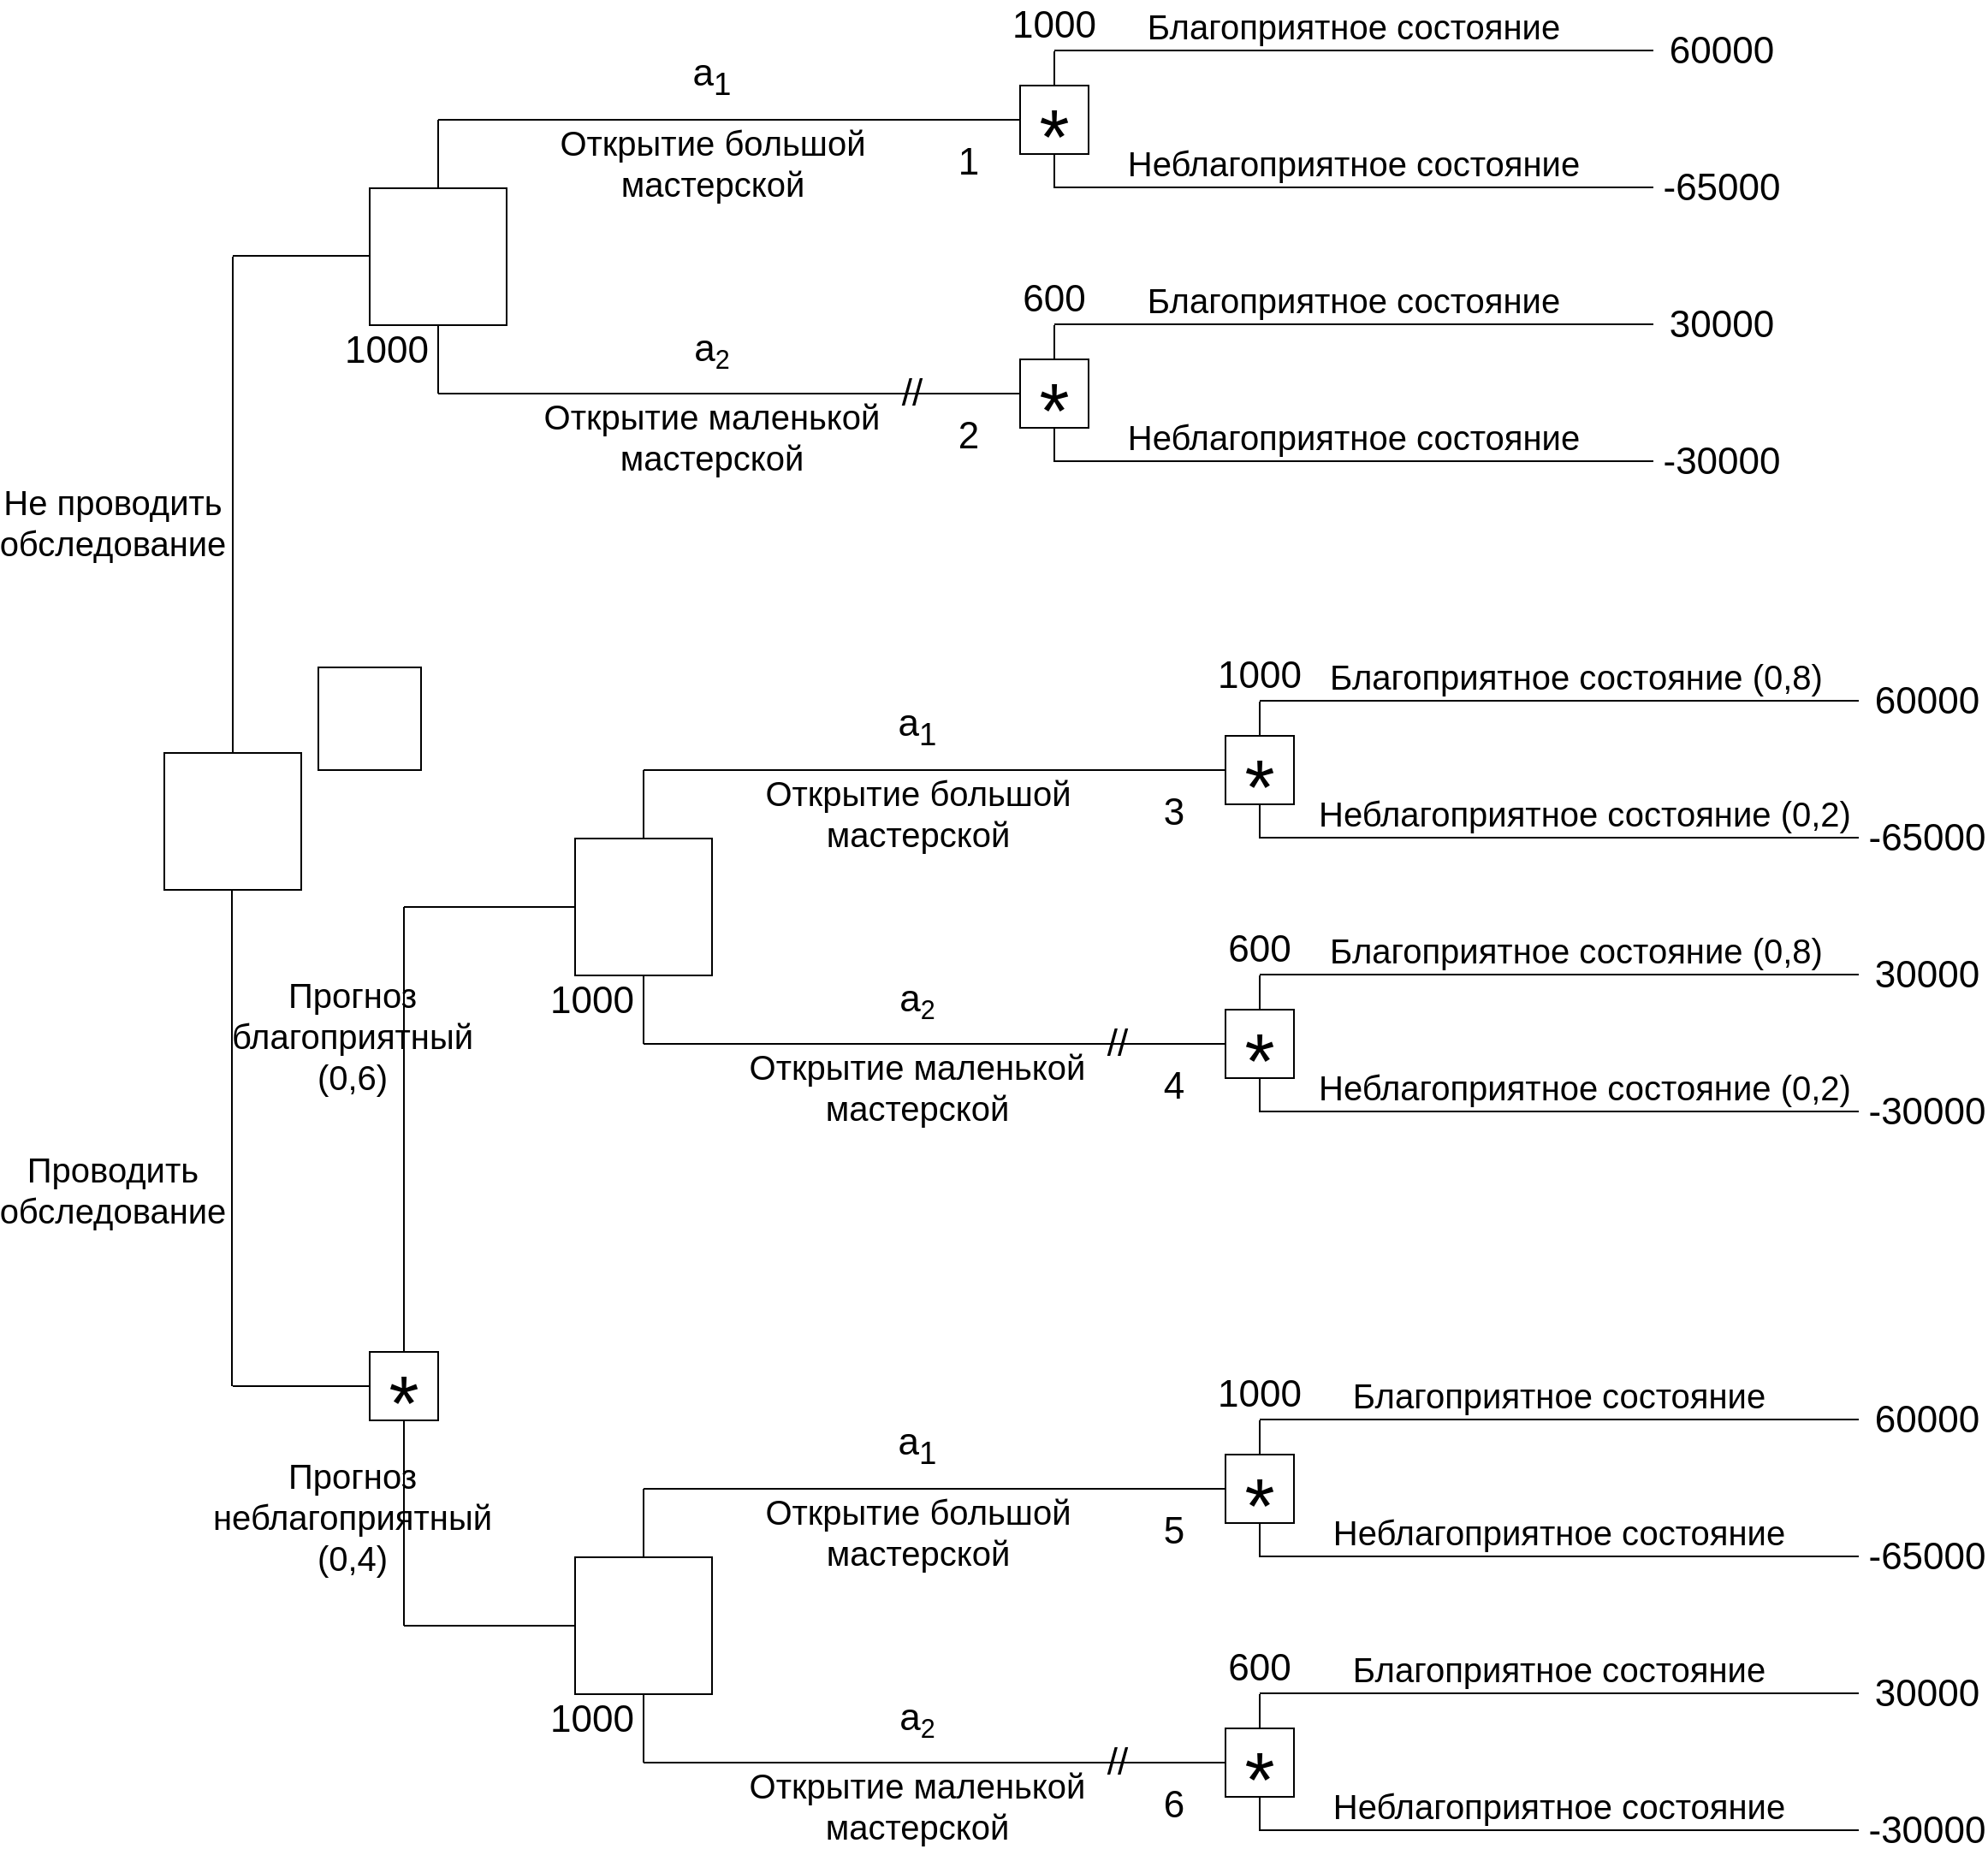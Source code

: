 <mxfile version="21.2.2" type="github">
  <diagram name="Страница 1" id="u-sbfwJLnuA_nyr79iu4">
    <mxGraphModel dx="1882" dy="1715" grid="1" gridSize="10" guides="1" tooltips="1" connect="1" arrows="1" fold="1" page="1" pageScale="1" pageWidth="827" pageHeight="1169" math="0" shadow="0">
      <root>
        <mxCell id="0" />
        <mxCell id="1" parent="0" />
        <mxCell id="143vvhO9jWTRz-17te7v-1" value="" style="whiteSpace=wrap;html=1;aspect=fixed;" vertex="1" parent="1">
          <mxGeometry x="200" y="360" width="80" height="80" as="geometry" />
        </mxCell>
        <mxCell id="143vvhO9jWTRz-17te7v-2" value="" style="whiteSpace=wrap;html=1;aspect=fixed;fontSize=30;" vertex="1" parent="1">
          <mxGeometry x="580" y="300" width="40" height="40" as="geometry" />
        </mxCell>
        <mxCell id="143vvhO9jWTRz-17te7v-3" value="" style="whiteSpace=wrap;html=1;aspect=fixed;" vertex="1" parent="1">
          <mxGeometry x="580" y="460" width="40" height="40" as="geometry" />
        </mxCell>
        <mxCell id="143vvhO9jWTRz-17te7v-4" value="" style="endArrow=none;html=1;rounded=0;" edge="1" parent="1">
          <mxGeometry width="50" height="50" relative="1" as="geometry">
            <mxPoint x="240" y="360" as="sourcePoint" />
            <mxPoint x="240" y="320" as="targetPoint" />
          </mxGeometry>
        </mxCell>
        <mxCell id="143vvhO9jWTRz-17te7v-5" value="" style="endArrow=none;html=1;rounded=0;entryX=0;entryY=0.5;entryDx=0;entryDy=0;" edge="1" parent="1" target="143vvhO9jWTRz-17te7v-2">
          <mxGeometry width="50" height="50" relative="1" as="geometry">
            <mxPoint x="240" y="320" as="sourcePoint" />
            <mxPoint x="290" y="270" as="targetPoint" />
          </mxGeometry>
        </mxCell>
        <mxCell id="143vvhO9jWTRz-17te7v-6" value="" style="endArrow=none;html=1;rounded=0;" edge="1" parent="1">
          <mxGeometry width="50" height="50" relative="1" as="geometry">
            <mxPoint x="240" y="480" as="sourcePoint" />
            <mxPoint x="240" y="440" as="targetPoint" />
          </mxGeometry>
        </mxCell>
        <mxCell id="143vvhO9jWTRz-17te7v-7" value="" style="endArrow=none;html=1;rounded=0;entryX=0;entryY=0.5;entryDx=0;entryDy=0;" edge="1" parent="1" target="143vvhO9jWTRz-17te7v-3">
          <mxGeometry width="50" height="50" relative="1" as="geometry">
            <mxPoint x="240" y="480" as="sourcePoint" />
            <mxPoint x="290" y="430" as="targetPoint" />
          </mxGeometry>
        </mxCell>
        <mxCell id="143vvhO9jWTRz-17te7v-8" value="" style="endArrow=none;html=1;rounded=0;" edge="1" parent="1">
          <mxGeometry width="50" height="50" relative="1" as="geometry">
            <mxPoint x="600" y="279.5" as="sourcePoint" />
            <mxPoint x="950" y="279.5" as="targetPoint" />
          </mxGeometry>
        </mxCell>
        <mxCell id="143vvhO9jWTRz-17te7v-9" value="" style="endArrow=none;html=1;rounded=0;" edge="1" parent="1">
          <mxGeometry width="50" height="50" relative="1" as="geometry">
            <mxPoint x="600" y="359.5" as="sourcePoint" />
            <mxPoint x="950" y="359.5" as="targetPoint" />
          </mxGeometry>
        </mxCell>
        <mxCell id="143vvhO9jWTRz-17te7v-10" value="" style="endArrow=none;html=1;rounded=0;" edge="1" parent="1">
          <mxGeometry width="50" height="50" relative="1" as="geometry">
            <mxPoint x="600" y="439.5" as="sourcePoint" />
            <mxPoint x="950" y="439.5" as="targetPoint" />
          </mxGeometry>
        </mxCell>
        <mxCell id="143vvhO9jWTRz-17te7v-11" value="" style="endArrow=none;html=1;rounded=0;" edge="1" parent="1">
          <mxGeometry width="50" height="50" relative="1" as="geometry">
            <mxPoint x="600" y="519.5" as="sourcePoint" />
            <mxPoint x="950" y="519.5" as="targetPoint" />
          </mxGeometry>
        </mxCell>
        <mxCell id="143vvhO9jWTRz-17te7v-12" value="" style="endArrow=none;html=1;rounded=0;exitX=0.5;exitY=0;exitDx=0;exitDy=0;" edge="1" parent="1" source="143vvhO9jWTRz-17te7v-3">
          <mxGeometry width="50" height="50" relative="1" as="geometry">
            <mxPoint x="550" y="490" as="sourcePoint" />
            <mxPoint x="600" y="440" as="targetPoint" />
          </mxGeometry>
        </mxCell>
        <mxCell id="143vvhO9jWTRz-17te7v-13" value="" style="endArrow=none;html=1;rounded=0;exitX=0.5;exitY=1;exitDx=0;exitDy=0;" edge="1" parent="1" source="143vvhO9jWTRz-17te7v-3">
          <mxGeometry width="50" height="50" relative="1" as="geometry">
            <mxPoint x="550" y="570" as="sourcePoint" />
            <mxPoint x="600" y="520" as="targetPoint" />
          </mxGeometry>
        </mxCell>
        <mxCell id="143vvhO9jWTRz-17te7v-14" value="" style="endArrow=none;html=1;rounded=0;exitX=0.5;exitY=0;exitDx=0;exitDy=0;" edge="1" parent="1" source="143vvhO9jWTRz-17te7v-2">
          <mxGeometry width="50" height="50" relative="1" as="geometry">
            <mxPoint x="550" y="330" as="sourcePoint" />
            <mxPoint x="600" y="280" as="targetPoint" />
          </mxGeometry>
        </mxCell>
        <mxCell id="143vvhO9jWTRz-17te7v-15" value="" style="endArrow=none;html=1;rounded=0;exitX=0.5;exitY=1;exitDx=0;exitDy=0;" edge="1" parent="1" source="143vvhO9jWTRz-17te7v-2">
          <mxGeometry width="50" height="50" relative="1" as="geometry">
            <mxPoint x="550" y="410" as="sourcePoint" />
            <mxPoint x="600" y="360" as="targetPoint" />
          </mxGeometry>
        </mxCell>
        <mxCell id="143vvhO9jWTRz-17te7v-16" value="&lt;span style=&quot;font-size: 20px;&quot;&gt;Благоприятное состояние&lt;/span&gt;" style="text;html=1;strokeColor=none;fillColor=none;align=center;verticalAlign=middle;whiteSpace=wrap;rounded=0;" vertex="1" parent="1">
          <mxGeometry x="630" y="250" width="290" height="30" as="geometry" />
        </mxCell>
        <mxCell id="143vvhO9jWTRz-17te7v-17" value="&lt;span style=&quot;font-size: 20px;&quot;&gt;Благоприятное состояние&lt;/span&gt;" style="text;html=1;strokeColor=none;fillColor=none;align=center;verticalAlign=middle;whiteSpace=wrap;rounded=0;" vertex="1" parent="1">
          <mxGeometry x="630" y="410" width="290" height="30" as="geometry" />
        </mxCell>
        <mxCell id="143vvhO9jWTRz-17te7v-18" value="&lt;span style=&quot;font-size: 20px;&quot;&gt;Неблагоприятное состояние&lt;/span&gt;" style="text;html=1;strokeColor=none;fillColor=none;align=center;verticalAlign=middle;whiteSpace=wrap;rounded=0;" vertex="1" parent="1">
          <mxGeometry x="630" y="330" width="290" height="30" as="geometry" />
        </mxCell>
        <mxCell id="143vvhO9jWTRz-17te7v-19" value="&lt;span style=&quot;font-size: 20px;&quot;&gt;Неблагоприятное состояние&lt;/span&gt;" style="text;html=1;strokeColor=none;fillColor=none;align=center;verticalAlign=middle;whiteSpace=wrap;rounded=0;" vertex="1" parent="1">
          <mxGeometry x="630" y="490" width="290" height="30" as="geometry" />
        </mxCell>
        <mxCell id="143vvhO9jWTRz-17te7v-20" value="&lt;span style=&quot;font-size: 20px;&quot;&gt;Открытие большой мастерской&lt;/span&gt;" style="text;html=1;strokeColor=none;fillColor=none;align=center;verticalAlign=middle;whiteSpace=wrap;rounded=0;fontSize=20;" vertex="1" parent="1">
          <mxGeometry x="253.5" y="330" width="293" height="30" as="geometry" />
        </mxCell>
        <mxCell id="143vvhO9jWTRz-17te7v-21" value="&lt;span style=&quot;font-size: 20px;&quot;&gt;Открытие маленькой мастерской&lt;/span&gt;" style="text;html=1;strokeColor=none;fillColor=none;align=center;verticalAlign=middle;whiteSpace=wrap;rounded=0;" vertex="1" parent="1">
          <mxGeometry x="270" y="490" width="260" height="30" as="geometry" />
        </mxCell>
        <mxCell id="143vvhO9jWTRz-17te7v-22" value="*" style="text;html=1;strokeColor=none;fillColor=none;align=center;verticalAlign=middle;whiteSpace=wrap;rounded=0;fontSize=45;" vertex="1" parent="1">
          <mxGeometry x="570" y="310" width="60" height="40" as="geometry" />
        </mxCell>
        <mxCell id="143vvhO9jWTRz-17te7v-23" value="*" style="text;html=1;strokeColor=none;fillColor=none;align=center;verticalAlign=middle;whiteSpace=wrap;rounded=0;fontSize=45;" vertex="1" parent="1">
          <mxGeometry x="570" y="470" width="60" height="40" as="geometry" />
        </mxCell>
        <mxCell id="143vvhO9jWTRz-17te7v-24" value="1" style="text;html=1;strokeColor=none;fillColor=none;align=center;verticalAlign=middle;whiteSpace=wrap;rounded=0;fontSize=22;" vertex="1" parent="1">
          <mxGeometry x="520" y="330" width="60" height="30" as="geometry" />
        </mxCell>
        <mxCell id="143vvhO9jWTRz-17te7v-25" value="2" style="text;html=1;strokeColor=none;fillColor=none;align=center;verticalAlign=middle;whiteSpace=wrap;rounded=0;fontSize=22;" vertex="1" parent="1">
          <mxGeometry x="520" y="490" width="60" height="30" as="geometry" />
        </mxCell>
        <mxCell id="143vvhO9jWTRz-17te7v-26" value="a&lt;sub&gt;1&lt;/sub&gt;" style="text;html=1;strokeColor=none;fillColor=none;align=center;verticalAlign=middle;whiteSpace=wrap;rounded=0;fontSize=22;" vertex="1" parent="1">
          <mxGeometry x="370" y="280" width="60" height="30" as="geometry" />
        </mxCell>
        <mxCell id="143vvhO9jWTRz-17te7v-27" value="a&lt;span style=&quot;font-size: 18.333px;&quot;&gt;&lt;sub&gt;2&lt;/sub&gt;&lt;/span&gt;" style="text;html=1;strokeColor=none;fillColor=none;align=center;verticalAlign=middle;whiteSpace=wrap;rounded=0;fontSize=22;" vertex="1" parent="1">
          <mxGeometry x="370" y="440" width="60" height="30" as="geometry" />
        </mxCell>
        <mxCell id="143vvhO9jWTRz-17te7v-28" value="60000" style="text;html=1;strokeColor=none;fillColor=none;align=center;verticalAlign=middle;whiteSpace=wrap;rounded=0;fontSize=22;" vertex="1" parent="1">
          <mxGeometry x="960" y="260" width="60" height="40" as="geometry" />
        </mxCell>
        <mxCell id="143vvhO9jWTRz-17te7v-29" value="-65000" style="text;html=1;strokeColor=none;fillColor=none;align=center;verticalAlign=middle;whiteSpace=wrap;rounded=0;fontSize=22;" vertex="1" parent="1">
          <mxGeometry x="960" y="340" width="60" height="40" as="geometry" />
        </mxCell>
        <mxCell id="143vvhO9jWTRz-17te7v-30" value="30000" style="text;html=1;strokeColor=none;fillColor=none;align=center;verticalAlign=middle;whiteSpace=wrap;rounded=0;fontSize=22;" vertex="1" parent="1">
          <mxGeometry x="960" y="420" width="60" height="40" as="geometry" />
        </mxCell>
        <mxCell id="143vvhO9jWTRz-17te7v-31" value="-30000" style="text;html=1;strokeColor=none;fillColor=none;align=center;verticalAlign=middle;whiteSpace=wrap;rounded=0;fontSize=22;" vertex="1" parent="1">
          <mxGeometry x="960" y="500" width="60" height="40" as="geometry" />
        </mxCell>
        <mxCell id="143vvhO9jWTRz-17te7v-32" value="1000" style="text;html=1;strokeColor=none;fillColor=none;align=center;verticalAlign=middle;whiteSpace=wrap;rounded=0;fontSize=22;" vertex="1" parent="1">
          <mxGeometry x="180" y="440" width="60" height="30" as="geometry" />
        </mxCell>
        <mxCell id="143vvhO9jWTRz-17te7v-33" value="1000" style="text;html=1;strokeColor=none;fillColor=none;align=center;verticalAlign=middle;whiteSpace=wrap;rounded=0;fontSize=22;" vertex="1" parent="1">
          <mxGeometry x="570" y="250" width="60" height="30" as="geometry" />
        </mxCell>
        <mxCell id="143vvhO9jWTRz-17te7v-34" value="600" style="text;html=1;strokeColor=none;fillColor=none;align=center;verticalAlign=middle;whiteSpace=wrap;rounded=0;fontSize=22;" vertex="1" parent="1">
          <mxGeometry x="570" y="410" width="60" height="30" as="geometry" />
        </mxCell>
        <mxCell id="143vvhO9jWTRz-17te7v-35" value="//" style="text;html=1;strokeColor=none;fillColor=none;align=center;verticalAlign=middle;whiteSpace=wrap;rounded=0;fontSize=22;" vertex="1" parent="1">
          <mxGeometry x="486.5" y="465" width="60" height="30" as="geometry" />
        </mxCell>
        <mxCell id="143vvhO9jWTRz-17te7v-36" value="" style="endArrow=none;html=1;rounded=0;" edge="1" parent="1">
          <mxGeometry width="50" height="50" relative="1" as="geometry">
            <mxPoint x="120" y="1060" as="sourcePoint" />
            <mxPoint x="200" y="1060" as="targetPoint" />
          </mxGeometry>
        </mxCell>
        <mxCell id="143vvhO9jWTRz-17te7v-37" value="" style="endArrow=none;html=1;rounded=0;" edge="1" parent="1">
          <mxGeometry width="50" height="50" relative="1" as="geometry">
            <mxPoint x="120" y="690" as="sourcePoint" />
            <mxPoint x="120" y="400" as="targetPoint" />
          </mxGeometry>
        </mxCell>
        <mxCell id="143vvhO9jWTRz-17te7v-38" value="" style="whiteSpace=wrap;html=1;aspect=fixed;" vertex="1" parent="1">
          <mxGeometry x="80" y="690" width="80" height="80" as="geometry" />
        </mxCell>
        <mxCell id="143vvhO9jWTRz-17te7v-39" value="" style="whiteSpace=wrap;html=1;aspect=fixed;" vertex="1" parent="1">
          <mxGeometry x="170" y="640" width="60" height="60" as="geometry" />
        </mxCell>
        <mxCell id="143vvhO9jWTRz-17te7v-40" value="" style="endArrow=none;html=1;rounded=0;" edge="1" parent="1">
          <mxGeometry width="50" height="50" relative="1" as="geometry">
            <mxPoint x="119.5" y="1060" as="sourcePoint" />
            <mxPoint x="119.5" y="770" as="targetPoint" />
          </mxGeometry>
        </mxCell>
        <mxCell id="143vvhO9jWTRz-17te7v-41" value="" style="endArrow=none;html=1;rounded=0;" edge="1" parent="1">
          <mxGeometry width="50" height="50" relative="1" as="geometry">
            <mxPoint x="120" y="399.5" as="sourcePoint" />
            <mxPoint x="200" y="399.5" as="targetPoint" />
          </mxGeometry>
        </mxCell>
        <mxCell id="143vvhO9jWTRz-17te7v-42" value="" style="whiteSpace=wrap;html=1;aspect=fixed;" vertex="1" parent="1">
          <mxGeometry x="200" y="1040" width="40" height="40" as="geometry" />
        </mxCell>
        <mxCell id="143vvhO9jWTRz-17te7v-43" value="*" style="text;html=1;strokeColor=none;fillColor=none;align=center;verticalAlign=middle;whiteSpace=wrap;rounded=0;fontSize=45;" vertex="1" parent="1">
          <mxGeometry x="190" y="1050" width="60" height="40" as="geometry" />
        </mxCell>
        <mxCell id="143vvhO9jWTRz-17te7v-44" value="" style="endArrow=none;html=1;rounded=0;" edge="1" parent="1">
          <mxGeometry width="50" height="50" relative="1" as="geometry">
            <mxPoint x="220" y="1040" as="sourcePoint" />
            <mxPoint x="220" y="780" as="targetPoint" />
          </mxGeometry>
        </mxCell>
        <mxCell id="143vvhO9jWTRz-17te7v-45" value="&lt;span style=&quot;font-size: 20px;&quot;&gt;Прогноз благоприятный (0,6)&lt;/span&gt;" style="text;html=1;strokeColor=none;fillColor=none;align=center;verticalAlign=middle;whiteSpace=wrap;rounded=0;flipV=0;flipH=0;" vertex="1" parent="1">
          <mxGeometry x="160" y="830" width="60" height="50" as="geometry" />
        </mxCell>
        <mxCell id="143vvhO9jWTRz-17te7v-46" value="" style="endArrow=none;html=1;rounded=0;" edge="1" parent="1">
          <mxGeometry width="50" height="50" relative="1" as="geometry">
            <mxPoint x="220" y="780" as="sourcePoint" />
            <mxPoint x="320" y="780" as="targetPoint" />
          </mxGeometry>
        </mxCell>
        <mxCell id="143vvhO9jWTRz-17te7v-47" value="" style="whiteSpace=wrap;html=1;aspect=fixed;" vertex="1" parent="1">
          <mxGeometry x="320" y="740" width="80" height="80" as="geometry" />
        </mxCell>
        <mxCell id="143vvhO9jWTRz-17te7v-48" value="" style="whiteSpace=wrap;html=1;aspect=fixed;fontSize=30;" vertex="1" parent="1">
          <mxGeometry x="700" y="680" width="40" height="40" as="geometry" />
        </mxCell>
        <mxCell id="143vvhO9jWTRz-17te7v-49" value="" style="whiteSpace=wrap;html=1;aspect=fixed;" vertex="1" parent="1">
          <mxGeometry x="700" y="840" width="40" height="40" as="geometry" />
        </mxCell>
        <mxCell id="143vvhO9jWTRz-17te7v-50" value="" style="endArrow=none;html=1;rounded=0;" edge="1" parent="1">
          <mxGeometry width="50" height="50" relative="1" as="geometry">
            <mxPoint x="360" y="740" as="sourcePoint" />
            <mxPoint x="360" y="700" as="targetPoint" />
          </mxGeometry>
        </mxCell>
        <mxCell id="143vvhO9jWTRz-17te7v-51" value="" style="endArrow=none;html=1;rounded=0;entryX=0;entryY=0.5;entryDx=0;entryDy=0;" edge="1" parent="1" target="143vvhO9jWTRz-17te7v-48">
          <mxGeometry width="50" height="50" relative="1" as="geometry">
            <mxPoint x="360" y="700" as="sourcePoint" />
            <mxPoint x="410" y="650" as="targetPoint" />
          </mxGeometry>
        </mxCell>
        <mxCell id="143vvhO9jWTRz-17te7v-52" value="" style="endArrow=none;html=1;rounded=0;" edge="1" parent="1">
          <mxGeometry width="50" height="50" relative="1" as="geometry">
            <mxPoint x="360" y="860" as="sourcePoint" />
            <mxPoint x="360" y="820" as="targetPoint" />
          </mxGeometry>
        </mxCell>
        <mxCell id="143vvhO9jWTRz-17te7v-53" value="" style="endArrow=none;html=1;rounded=0;entryX=0;entryY=0.5;entryDx=0;entryDy=0;" edge="1" parent="1" target="143vvhO9jWTRz-17te7v-49">
          <mxGeometry width="50" height="50" relative="1" as="geometry">
            <mxPoint x="360" y="860" as="sourcePoint" />
            <mxPoint x="410" y="810" as="targetPoint" />
          </mxGeometry>
        </mxCell>
        <mxCell id="143vvhO9jWTRz-17te7v-54" value="" style="endArrow=none;html=1;rounded=0;" edge="1" parent="1">
          <mxGeometry width="50" height="50" relative="1" as="geometry">
            <mxPoint x="720" y="659.5" as="sourcePoint" />
            <mxPoint x="1070" y="659.5" as="targetPoint" />
          </mxGeometry>
        </mxCell>
        <mxCell id="143vvhO9jWTRz-17te7v-55" value="" style="endArrow=none;html=1;rounded=0;" edge="1" parent="1">
          <mxGeometry width="50" height="50" relative="1" as="geometry">
            <mxPoint x="720" y="739.5" as="sourcePoint" />
            <mxPoint x="1070" y="739.5" as="targetPoint" />
          </mxGeometry>
        </mxCell>
        <mxCell id="143vvhO9jWTRz-17te7v-56" value="" style="endArrow=none;html=1;rounded=0;" edge="1" parent="1">
          <mxGeometry width="50" height="50" relative="1" as="geometry">
            <mxPoint x="720" y="819.5" as="sourcePoint" />
            <mxPoint x="1070" y="819.5" as="targetPoint" />
          </mxGeometry>
        </mxCell>
        <mxCell id="143vvhO9jWTRz-17te7v-57" value="" style="endArrow=none;html=1;rounded=0;" edge="1" parent="1">
          <mxGeometry width="50" height="50" relative="1" as="geometry">
            <mxPoint x="720" y="899.5" as="sourcePoint" />
            <mxPoint x="1070" y="899.5" as="targetPoint" />
          </mxGeometry>
        </mxCell>
        <mxCell id="143vvhO9jWTRz-17te7v-58" value="" style="endArrow=none;html=1;rounded=0;exitX=0.5;exitY=0;exitDx=0;exitDy=0;" edge="1" parent="1" source="143vvhO9jWTRz-17te7v-49">
          <mxGeometry width="50" height="50" relative="1" as="geometry">
            <mxPoint x="670" y="870" as="sourcePoint" />
            <mxPoint x="720" y="820" as="targetPoint" />
          </mxGeometry>
        </mxCell>
        <mxCell id="143vvhO9jWTRz-17te7v-59" value="" style="endArrow=none;html=1;rounded=0;exitX=0.5;exitY=1;exitDx=0;exitDy=0;" edge="1" parent="1" source="143vvhO9jWTRz-17te7v-49">
          <mxGeometry width="50" height="50" relative="1" as="geometry">
            <mxPoint x="670" y="950" as="sourcePoint" />
            <mxPoint x="720" y="900" as="targetPoint" />
          </mxGeometry>
        </mxCell>
        <mxCell id="143vvhO9jWTRz-17te7v-60" value="" style="endArrow=none;html=1;rounded=0;exitX=0.5;exitY=0;exitDx=0;exitDy=0;" edge="1" parent="1" source="143vvhO9jWTRz-17te7v-48">
          <mxGeometry width="50" height="50" relative="1" as="geometry">
            <mxPoint x="670" y="710" as="sourcePoint" />
            <mxPoint x="720" y="660" as="targetPoint" />
          </mxGeometry>
        </mxCell>
        <mxCell id="143vvhO9jWTRz-17te7v-61" value="" style="endArrow=none;html=1;rounded=0;exitX=0.5;exitY=1;exitDx=0;exitDy=0;" edge="1" parent="1" source="143vvhO9jWTRz-17te7v-48">
          <mxGeometry width="50" height="50" relative="1" as="geometry">
            <mxPoint x="670" y="790" as="sourcePoint" />
            <mxPoint x="720" y="740" as="targetPoint" />
          </mxGeometry>
        </mxCell>
        <mxCell id="143vvhO9jWTRz-17te7v-62" value="&lt;span style=&quot;font-size: 20px;&quot;&gt;Благоприятное состояние (0,8)&lt;/span&gt;" style="text;html=1;strokeColor=none;fillColor=none;align=center;verticalAlign=middle;whiteSpace=wrap;rounded=0;" vertex="1" parent="1">
          <mxGeometry x="760" y="630" width="290" height="30" as="geometry" />
        </mxCell>
        <mxCell id="143vvhO9jWTRz-17te7v-63" value="&lt;span style=&quot;font-size: 20px;&quot;&gt;Благоприятное состояние (0,8)&lt;/span&gt;" style="text;html=1;strokeColor=none;fillColor=none;align=center;verticalAlign=middle;whiteSpace=wrap;rounded=0;" vertex="1" parent="1">
          <mxGeometry x="760" y="790" width="290" height="30" as="geometry" />
        </mxCell>
        <mxCell id="143vvhO9jWTRz-17te7v-64" value="&lt;span style=&quot;font-size: 20px;&quot;&gt;Неблагоприятное состояние (0,2)&lt;/span&gt;" style="text;html=1;strokeColor=none;fillColor=none;align=center;verticalAlign=middle;whiteSpace=wrap;rounded=0;" vertex="1" parent="1">
          <mxGeometry x="750" y="710" width="320" height="30" as="geometry" />
        </mxCell>
        <mxCell id="143vvhO9jWTRz-17te7v-65" value="&lt;span style=&quot;font-size: 20px;&quot;&gt;Неблагоприятное состояние (0,2)&lt;/span&gt;" style="text;html=1;strokeColor=none;fillColor=none;align=center;verticalAlign=middle;whiteSpace=wrap;rounded=0;" vertex="1" parent="1">
          <mxGeometry x="750" y="870" width="320" height="30" as="geometry" />
        </mxCell>
        <mxCell id="143vvhO9jWTRz-17te7v-66" value="&lt;span style=&quot;font-size: 20px;&quot;&gt;Открытие большой мастерской&lt;/span&gt;" style="text;html=1;strokeColor=none;fillColor=none;align=center;verticalAlign=middle;whiteSpace=wrap;rounded=0;fontSize=20;" vertex="1" parent="1">
          <mxGeometry x="373.5" y="710" width="293" height="30" as="geometry" />
        </mxCell>
        <mxCell id="143vvhO9jWTRz-17te7v-67" value="&lt;span style=&quot;font-size: 20px;&quot;&gt;Открытие маленькой мастерской&lt;/span&gt;" style="text;html=1;strokeColor=none;fillColor=none;align=center;verticalAlign=middle;whiteSpace=wrap;rounded=0;" vertex="1" parent="1">
          <mxGeometry x="390" y="870" width="260" height="30" as="geometry" />
        </mxCell>
        <mxCell id="143vvhO9jWTRz-17te7v-68" value="*" style="text;html=1;strokeColor=none;fillColor=none;align=center;verticalAlign=middle;whiteSpace=wrap;rounded=0;fontSize=45;" vertex="1" parent="1">
          <mxGeometry x="690" y="690" width="60" height="40" as="geometry" />
        </mxCell>
        <mxCell id="143vvhO9jWTRz-17te7v-69" value="*" style="text;html=1;strokeColor=none;fillColor=none;align=center;verticalAlign=middle;whiteSpace=wrap;rounded=0;fontSize=45;" vertex="1" parent="1">
          <mxGeometry x="690" y="850" width="60" height="40" as="geometry" />
        </mxCell>
        <mxCell id="143vvhO9jWTRz-17te7v-70" value="3" style="text;html=1;strokeColor=none;fillColor=none;align=center;verticalAlign=middle;whiteSpace=wrap;rounded=0;fontSize=22;" vertex="1" parent="1">
          <mxGeometry x="640" y="710" width="60" height="30" as="geometry" />
        </mxCell>
        <mxCell id="143vvhO9jWTRz-17te7v-71" value="4" style="text;html=1;strokeColor=none;fillColor=none;align=center;verticalAlign=middle;whiteSpace=wrap;rounded=0;fontSize=22;" vertex="1" parent="1">
          <mxGeometry x="640" y="870" width="60" height="30" as="geometry" />
        </mxCell>
        <mxCell id="143vvhO9jWTRz-17te7v-72" value="a&lt;sub&gt;1&lt;/sub&gt;" style="text;html=1;strokeColor=none;fillColor=none;align=center;verticalAlign=middle;whiteSpace=wrap;rounded=0;fontSize=22;" vertex="1" parent="1">
          <mxGeometry x="490" y="660" width="60" height="30" as="geometry" />
        </mxCell>
        <mxCell id="143vvhO9jWTRz-17te7v-73" value="a&lt;span style=&quot;font-size: 18.333px;&quot;&gt;&lt;sub&gt;2&lt;/sub&gt;&lt;/span&gt;" style="text;html=1;strokeColor=none;fillColor=none;align=center;verticalAlign=middle;whiteSpace=wrap;rounded=0;fontSize=22;" vertex="1" parent="1">
          <mxGeometry x="490" y="820" width="60" height="30" as="geometry" />
        </mxCell>
        <mxCell id="143vvhO9jWTRz-17te7v-74" value="60000" style="text;html=1;strokeColor=none;fillColor=none;align=center;verticalAlign=middle;whiteSpace=wrap;rounded=0;fontSize=22;" vertex="1" parent="1">
          <mxGeometry x="1080" y="640" width="60" height="40" as="geometry" />
        </mxCell>
        <mxCell id="143vvhO9jWTRz-17te7v-75" value="-65000" style="text;html=1;strokeColor=none;fillColor=none;align=center;verticalAlign=middle;whiteSpace=wrap;rounded=0;fontSize=22;" vertex="1" parent="1">
          <mxGeometry x="1080" y="720" width="60" height="40" as="geometry" />
        </mxCell>
        <mxCell id="143vvhO9jWTRz-17te7v-76" value="30000" style="text;html=1;strokeColor=none;fillColor=none;align=center;verticalAlign=middle;whiteSpace=wrap;rounded=0;fontSize=22;" vertex="1" parent="1">
          <mxGeometry x="1080" y="800" width="60" height="40" as="geometry" />
        </mxCell>
        <mxCell id="143vvhO9jWTRz-17te7v-77" value="-30000" style="text;html=1;strokeColor=none;fillColor=none;align=center;verticalAlign=middle;whiteSpace=wrap;rounded=0;fontSize=22;" vertex="1" parent="1">
          <mxGeometry x="1080" y="880" width="60" height="40" as="geometry" />
        </mxCell>
        <mxCell id="143vvhO9jWTRz-17te7v-78" value="1000" style="text;html=1;strokeColor=none;fillColor=none;align=center;verticalAlign=middle;whiteSpace=wrap;rounded=0;fontSize=22;" vertex="1" parent="1">
          <mxGeometry x="300" y="820" width="60" height="30" as="geometry" />
        </mxCell>
        <mxCell id="143vvhO9jWTRz-17te7v-79" value="1000" style="text;html=1;strokeColor=none;fillColor=none;align=center;verticalAlign=middle;whiteSpace=wrap;rounded=0;fontSize=22;" vertex="1" parent="1">
          <mxGeometry x="690" y="630" width="60" height="30" as="geometry" />
        </mxCell>
        <mxCell id="143vvhO9jWTRz-17te7v-80" value="600" style="text;html=1;strokeColor=none;fillColor=none;align=center;verticalAlign=middle;whiteSpace=wrap;rounded=0;fontSize=22;" vertex="1" parent="1">
          <mxGeometry x="690" y="790" width="60" height="30" as="geometry" />
        </mxCell>
        <mxCell id="143vvhO9jWTRz-17te7v-81" value="//" style="text;html=1;strokeColor=none;fillColor=none;align=center;verticalAlign=middle;whiteSpace=wrap;rounded=0;fontSize=22;" vertex="1" parent="1">
          <mxGeometry x="606.5" y="845" width="60" height="30" as="geometry" />
        </mxCell>
        <mxCell id="143vvhO9jWTRz-17te7v-82" value="" style="endArrow=none;html=1;rounded=0;" edge="1" parent="1">
          <mxGeometry width="50" height="50" relative="1" as="geometry">
            <mxPoint x="220" y="1200" as="sourcePoint" />
            <mxPoint x="220" y="1080" as="targetPoint" />
          </mxGeometry>
        </mxCell>
        <mxCell id="143vvhO9jWTRz-17te7v-119" value="" style="endArrow=none;html=1;rounded=0;" edge="1" parent="1">
          <mxGeometry width="50" height="50" relative="1" as="geometry">
            <mxPoint x="220" y="1200" as="sourcePoint" />
            <mxPoint x="320" y="1200" as="targetPoint" />
          </mxGeometry>
        </mxCell>
        <mxCell id="143vvhO9jWTRz-17te7v-120" value="" style="whiteSpace=wrap;html=1;aspect=fixed;" vertex="1" parent="1">
          <mxGeometry x="320" y="1160" width="80" height="80" as="geometry" />
        </mxCell>
        <mxCell id="143vvhO9jWTRz-17te7v-121" value="" style="whiteSpace=wrap;html=1;aspect=fixed;fontSize=30;" vertex="1" parent="1">
          <mxGeometry x="700" y="1100" width="40" height="40" as="geometry" />
        </mxCell>
        <mxCell id="143vvhO9jWTRz-17te7v-122" value="" style="whiteSpace=wrap;html=1;aspect=fixed;" vertex="1" parent="1">
          <mxGeometry x="700" y="1260" width="40" height="40" as="geometry" />
        </mxCell>
        <mxCell id="143vvhO9jWTRz-17te7v-123" value="" style="endArrow=none;html=1;rounded=0;" edge="1" parent="1">
          <mxGeometry width="50" height="50" relative="1" as="geometry">
            <mxPoint x="360" y="1160" as="sourcePoint" />
            <mxPoint x="360" y="1120" as="targetPoint" />
          </mxGeometry>
        </mxCell>
        <mxCell id="143vvhO9jWTRz-17te7v-124" value="" style="endArrow=none;html=1;rounded=0;entryX=0;entryY=0.5;entryDx=0;entryDy=0;" edge="1" parent="1" target="143vvhO9jWTRz-17te7v-121">
          <mxGeometry width="50" height="50" relative="1" as="geometry">
            <mxPoint x="360" y="1120" as="sourcePoint" />
            <mxPoint x="410" y="1070" as="targetPoint" />
          </mxGeometry>
        </mxCell>
        <mxCell id="143vvhO9jWTRz-17te7v-125" value="" style="endArrow=none;html=1;rounded=0;" edge="1" parent="1">
          <mxGeometry width="50" height="50" relative="1" as="geometry">
            <mxPoint x="360" y="1280" as="sourcePoint" />
            <mxPoint x="360" y="1240" as="targetPoint" />
          </mxGeometry>
        </mxCell>
        <mxCell id="143vvhO9jWTRz-17te7v-126" value="" style="endArrow=none;html=1;rounded=0;entryX=0;entryY=0.5;entryDx=0;entryDy=0;" edge="1" parent="1" target="143vvhO9jWTRz-17te7v-122">
          <mxGeometry width="50" height="50" relative="1" as="geometry">
            <mxPoint x="360" y="1280" as="sourcePoint" />
            <mxPoint x="410" y="1230" as="targetPoint" />
          </mxGeometry>
        </mxCell>
        <mxCell id="143vvhO9jWTRz-17te7v-127" value="" style="endArrow=none;html=1;rounded=0;" edge="1" parent="1">
          <mxGeometry width="50" height="50" relative="1" as="geometry">
            <mxPoint x="720" y="1079.5" as="sourcePoint" />
            <mxPoint x="1070" y="1079.5" as="targetPoint" />
          </mxGeometry>
        </mxCell>
        <mxCell id="143vvhO9jWTRz-17te7v-128" value="" style="endArrow=none;html=1;rounded=0;" edge="1" parent="1">
          <mxGeometry width="50" height="50" relative="1" as="geometry">
            <mxPoint x="720" y="1159.5" as="sourcePoint" />
            <mxPoint x="1070" y="1159.5" as="targetPoint" />
          </mxGeometry>
        </mxCell>
        <mxCell id="143vvhO9jWTRz-17te7v-129" value="" style="endArrow=none;html=1;rounded=0;" edge="1" parent="1">
          <mxGeometry width="50" height="50" relative="1" as="geometry">
            <mxPoint x="720" y="1239.5" as="sourcePoint" />
            <mxPoint x="1070" y="1239.5" as="targetPoint" />
          </mxGeometry>
        </mxCell>
        <mxCell id="143vvhO9jWTRz-17te7v-130" value="" style="endArrow=none;html=1;rounded=0;" edge="1" parent="1">
          <mxGeometry width="50" height="50" relative="1" as="geometry">
            <mxPoint x="720" y="1319.5" as="sourcePoint" />
            <mxPoint x="1070" y="1319.5" as="targetPoint" />
          </mxGeometry>
        </mxCell>
        <mxCell id="143vvhO9jWTRz-17te7v-131" value="" style="endArrow=none;html=1;rounded=0;exitX=0.5;exitY=0;exitDx=0;exitDy=0;" edge="1" parent="1" source="143vvhO9jWTRz-17te7v-122">
          <mxGeometry width="50" height="50" relative="1" as="geometry">
            <mxPoint x="670" y="1290" as="sourcePoint" />
            <mxPoint x="720" y="1240" as="targetPoint" />
          </mxGeometry>
        </mxCell>
        <mxCell id="143vvhO9jWTRz-17te7v-132" value="" style="endArrow=none;html=1;rounded=0;exitX=0.5;exitY=1;exitDx=0;exitDy=0;" edge="1" parent="1" source="143vvhO9jWTRz-17te7v-122">
          <mxGeometry width="50" height="50" relative="1" as="geometry">
            <mxPoint x="670" y="1370" as="sourcePoint" />
            <mxPoint x="720" y="1320" as="targetPoint" />
          </mxGeometry>
        </mxCell>
        <mxCell id="143vvhO9jWTRz-17te7v-133" value="" style="endArrow=none;html=1;rounded=0;exitX=0.5;exitY=0;exitDx=0;exitDy=0;" edge="1" parent="1" source="143vvhO9jWTRz-17te7v-121">
          <mxGeometry width="50" height="50" relative="1" as="geometry">
            <mxPoint x="670" y="1130" as="sourcePoint" />
            <mxPoint x="720" y="1080" as="targetPoint" />
          </mxGeometry>
        </mxCell>
        <mxCell id="143vvhO9jWTRz-17te7v-134" value="" style="endArrow=none;html=1;rounded=0;exitX=0.5;exitY=1;exitDx=0;exitDy=0;" edge="1" parent="1" source="143vvhO9jWTRz-17te7v-121">
          <mxGeometry width="50" height="50" relative="1" as="geometry">
            <mxPoint x="670" y="1210" as="sourcePoint" />
            <mxPoint x="720" y="1160" as="targetPoint" />
          </mxGeometry>
        </mxCell>
        <mxCell id="143vvhO9jWTRz-17te7v-135" value="&lt;span style=&quot;font-size: 20px;&quot;&gt;Благоприятное состояние&lt;/span&gt;" style="text;html=1;strokeColor=none;fillColor=none;align=center;verticalAlign=middle;whiteSpace=wrap;rounded=0;" vertex="1" parent="1">
          <mxGeometry x="750" y="1050" width="290" height="30" as="geometry" />
        </mxCell>
        <mxCell id="143vvhO9jWTRz-17te7v-136" value="&lt;span style=&quot;font-size: 20px;&quot;&gt;Благоприятное состояние&lt;/span&gt;" style="text;html=1;strokeColor=none;fillColor=none;align=center;verticalAlign=middle;whiteSpace=wrap;rounded=0;" vertex="1" parent="1">
          <mxGeometry x="750" y="1210" width="290" height="30" as="geometry" />
        </mxCell>
        <mxCell id="143vvhO9jWTRz-17te7v-137" value="&lt;span style=&quot;font-size: 20px;&quot;&gt;Неблагоприятное состояние&lt;/span&gt;" style="text;html=1;strokeColor=none;fillColor=none;align=center;verticalAlign=middle;whiteSpace=wrap;rounded=0;" vertex="1" parent="1">
          <mxGeometry x="750" y="1130" width="290" height="30" as="geometry" />
        </mxCell>
        <mxCell id="143vvhO9jWTRz-17te7v-138" value="&lt;span style=&quot;font-size: 20px;&quot;&gt;Неблагоприятное состояние&lt;/span&gt;" style="text;html=1;strokeColor=none;fillColor=none;align=center;verticalAlign=middle;whiteSpace=wrap;rounded=0;" vertex="1" parent="1">
          <mxGeometry x="750" y="1290" width="290" height="30" as="geometry" />
        </mxCell>
        <mxCell id="143vvhO9jWTRz-17te7v-139" value="&lt;span style=&quot;font-size: 20px;&quot;&gt;Открытие большой мастерской&lt;/span&gt;" style="text;html=1;strokeColor=none;fillColor=none;align=center;verticalAlign=middle;whiteSpace=wrap;rounded=0;fontSize=20;" vertex="1" parent="1">
          <mxGeometry x="373.5" y="1130" width="293" height="30" as="geometry" />
        </mxCell>
        <mxCell id="143vvhO9jWTRz-17te7v-140" value="&lt;span style=&quot;font-size: 20px;&quot;&gt;Открытие маленькой мастерской&lt;/span&gt;" style="text;html=1;strokeColor=none;fillColor=none;align=center;verticalAlign=middle;whiteSpace=wrap;rounded=0;" vertex="1" parent="1">
          <mxGeometry x="390" y="1290" width="260" height="30" as="geometry" />
        </mxCell>
        <mxCell id="143vvhO9jWTRz-17te7v-141" value="*" style="text;html=1;strokeColor=none;fillColor=none;align=center;verticalAlign=middle;whiteSpace=wrap;rounded=0;fontSize=45;" vertex="1" parent="1">
          <mxGeometry x="690" y="1110" width="60" height="40" as="geometry" />
        </mxCell>
        <mxCell id="143vvhO9jWTRz-17te7v-142" value="*" style="text;html=1;strokeColor=none;fillColor=none;align=center;verticalAlign=middle;whiteSpace=wrap;rounded=0;fontSize=45;" vertex="1" parent="1">
          <mxGeometry x="690" y="1270" width="60" height="40" as="geometry" />
        </mxCell>
        <mxCell id="143vvhO9jWTRz-17te7v-143" value="5" style="text;html=1;strokeColor=none;fillColor=none;align=center;verticalAlign=middle;whiteSpace=wrap;rounded=0;fontSize=22;" vertex="1" parent="1">
          <mxGeometry x="640" y="1130" width="60" height="30" as="geometry" />
        </mxCell>
        <mxCell id="143vvhO9jWTRz-17te7v-144" value="6" style="text;html=1;strokeColor=none;fillColor=none;align=center;verticalAlign=middle;whiteSpace=wrap;rounded=0;fontSize=22;" vertex="1" parent="1">
          <mxGeometry x="640" y="1290" width="60" height="30" as="geometry" />
        </mxCell>
        <mxCell id="143vvhO9jWTRz-17te7v-145" value="a&lt;sub&gt;1&lt;/sub&gt;" style="text;html=1;strokeColor=none;fillColor=none;align=center;verticalAlign=middle;whiteSpace=wrap;rounded=0;fontSize=22;" vertex="1" parent="1">
          <mxGeometry x="490" y="1080" width="60" height="30" as="geometry" />
        </mxCell>
        <mxCell id="143vvhO9jWTRz-17te7v-146" value="a&lt;span style=&quot;font-size: 18.333px;&quot;&gt;&lt;sub&gt;2&lt;/sub&gt;&lt;/span&gt;" style="text;html=1;strokeColor=none;fillColor=none;align=center;verticalAlign=middle;whiteSpace=wrap;rounded=0;fontSize=22;" vertex="1" parent="1">
          <mxGeometry x="490" y="1240" width="60" height="30" as="geometry" />
        </mxCell>
        <mxCell id="143vvhO9jWTRz-17te7v-147" value="60000" style="text;html=1;strokeColor=none;fillColor=none;align=center;verticalAlign=middle;whiteSpace=wrap;rounded=0;fontSize=22;" vertex="1" parent="1">
          <mxGeometry x="1080" y="1060" width="60" height="40" as="geometry" />
        </mxCell>
        <mxCell id="143vvhO9jWTRz-17te7v-148" value="-65000" style="text;html=1;strokeColor=none;fillColor=none;align=center;verticalAlign=middle;whiteSpace=wrap;rounded=0;fontSize=22;" vertex="1" parent="1">
          <mxGeometry x="1080" y="1140" width="60" height="40" as="geometry" />
        </mxCell>
        <mxCell id="143vvhO9jWTRz-17te7v-149" value="30000" style="text;html=1;strokeColor=none;fillColor=none;align=center;verticalAlign=middle;whiteSpace=wrap;rounded=0;fontSize=22;" vertex="1" parent="1">
          <mxGeometry x="1080" y="1220" width="60" height="40" as="geometry" />
        </mxCell>
        <mxCell id="143vvhO9jWTRz-17te7v-150" value="-30000" style="text;html=1;strokeColor=none;fillColor=none;align=center;verticalAlign=middle;whiteSpace=wrap;rounded=0;fontSize=22;" vertex="1" parent="1">
          <mxGeometry x="1080" y="1300" width="60" height="40" as="geometry" />
        </mxCell>
        <mxCell id="143vvhO9jWTRz-17te7v-151" value="1000" style="text;html=1;strokeColor=none;fillColor=none;align=center;verticalAlign=middle;whiteSpace=wrap;rounded=0;fontSize=22;" vertex="1" parent="1">
          <mxGeometry x="300" y="1240" width="60" height="30" as="geometry" />
        </mxCell>
        <mxCell id="143vvhO9jWTRz-17te7v-152" value="1000" style="text;html=1;strokeColor=none;fillColor=none;align=center;verticalAlign=middle;whiteSpace=wrap;rounded=0;fontSize=22;" vertex="1" parent="1">
          <mxGeometry x="690" y="1050" width="60" height="30" as="geometry" />
        </mxCell>
        <mxCell id="143vvhO9jWTRz-17te7v-153" value="600" style="text;html=1;strokeColor=none;fillColor=none;align=center;verticalAlign=middle;whiteSpace=wrap;rounded=0;fontSize=22;" vertex="1" parent="1">
          <mxGeometry x="690" y="1210" width="60" height="30" as="geometry" />
        </mxCell>
        <mxCell id="143vvhO9jWTRz-17te7v-154" value="//" style="text;html=1;strokeColor=none;fillColor=none;align=center;verticalAlign=middle;whiteSpace=wrap;rounded=0;fontSize=22;" vertex="1" parent="1">
          <mxGeometry x="606.5" y="1265" width="60" height="30" as="geometry" />
        </mxCell>
        <mxCell id="143vvhO9jWTRz-17te7v-155" value="&lt;font style=&quot;font-size: 20px;&quot;&gt;Не проводить обследование&lt;/font&gt;" style="text;html=1;strokeColor=none;fillColor=none;align=center;verticalAlign=middle;whiteSpace=wrap;rounded=0;" vertex="1" parent="1">
          <mxGeometry x="20" y="540" width="60" height="30" as="geometry" />
        </mxCell>
        <mxCell id="143vvhO9jWTRz-17te7v-157" value="&lt;font style=&quot;font-size: 20px;&quot;&gt;Проводить обследование&lt;/font&gt;" style="text;html=1;strokeColor=none;fillColor=none;align=center;verticalAlign=middle;whiteSpace=wrap;rounded=0;" vertex="1" parent="1">
          <mxGeometry x="20" y="930" width="60" height="30" as="geometry" />
        </mxCell>
        <mxCell id="143vvhO9jWTRz-17te7v-159" value="Прогноз неблагоприятный (0,4)" style="text;html=1;strokeColor=none;fillColor=none;align=center;verticalAlign=middle;whiteSpace=wrap;rounded=0;fontSize=20;" vertex="1" parent="1">
          <mxGeometry x="160" y="1121" width="60" height="30" as="geometry" />
        </mxCell>
      </root>
    </mxGraphModel>
  </diagram>
</mxfile>
